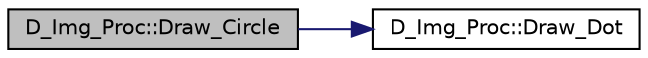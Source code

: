 digraph "D_Img_Proc::Draw_Circle"
{
 // LATEX_PDF_SIZE
  edge [fontname="Helvetica",fontsize="10",labelfontname="Helvetica",labelfontsize="10"];
  node [fontname="Helvetica",fontsize="10",shape=record];
  rankdir="LR";
  Node1 [label="D_Img_Proc::Draw_Circle",height=0.2,width=0.4,color="black", fillcolor="grey75", style="filled", fontcolor="black",tooltip=" "];
  Node1 -> Node2 [color="midnightblue",fontsize="10",style="solid",fontname="Helvetica"];
  Node2 [label="D_Img_Proc::Draw_Dot",height=0.2,width=0.4,color="black", fillcolor="white", style="filled",URL="$class_d___img___proc.html#abe921e703560620725d50a23dc609a06",tooltip=" "];
}
